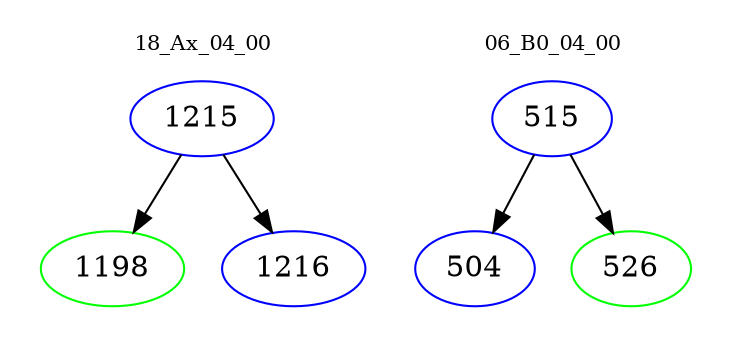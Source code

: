 digraph{
subgraph cluster_0 {
color = white
label = "18_Ax_04_00";
fontsize=10;
T0_1215 [label="1215", color="blue"]
T0_1215 -> T0_1198 [color="black"]
T0_1198 [label="1198", color="green"]
T0_1215 -> T0_1216 [color="black"]
T0_1216 [label="1216", color="blue"]
}
subgraph cluster_1 {
color = white
label = "06_B0_04_00";
fontsize=10;
T1_515 [label="515", color="blue"]
T1_515 -> T1_504 [color="black"]
T1_504 [label="504", color="blue"]
T1_515 -> T1_526 [color="black"]
T1_526 [label="526", color="green"]
}
}
